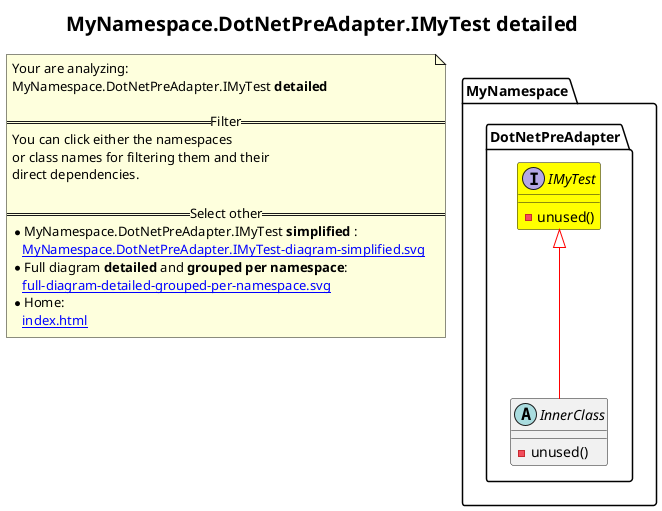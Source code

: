 @startuml
skinparam linetype ortho
title <size:20>MyNamespace.DotNetPreAdapter.IMyTest **detailed** </size>
note "Your are analyzing:\nMyNamespace.DotNetPreAdapter.IMyTest **detailed** \n\n==Filter==\nYou can click either the namespaces \nor class names for filtering them and their\ndirect dependencies.\n\n==Select other==\n* MyNamespace.DotNetPreAdapter.IMyTest **simplified** :\n   [[MyNamespace.DotNetPreAdapter.IMyTest-diagram-simplified.svg]]\n* Full diagram **detailed** and **grouped per namespace**:\n   [[full-diagram-detailed-grouped-per-namespace.svg]]\n* Home:\n   [[index.html]]" as FloatingNote
  interface MyNamespace.DotNetPreAdapter.IMyTest [[MyNamespace.DotNetPreAdapter.IMyTest-diagram-detailed.svg]] #yellow {
    - unused(<font color="6060BB"></font>)
  }
  abstract class MyNamespace.DotNetPreAdapter.InnerClass [[MyNamespace.DotNetPreAdapter.InnerClass-diagram-detailed.svg]]  {
    - unused(<font color="6060BB"></font>)
  }
 ' *************************************** 
 ' *************************************** 
 ' *************************************** 
' Class relations extracted from namespace:
' MyNamespace.DotNetPreAdapter
MyNamespace.DotNetPreAdapter.IMyTest <|-[#red]- MyNamespace.DotNetPreAdapter.InnerClass
@enduml